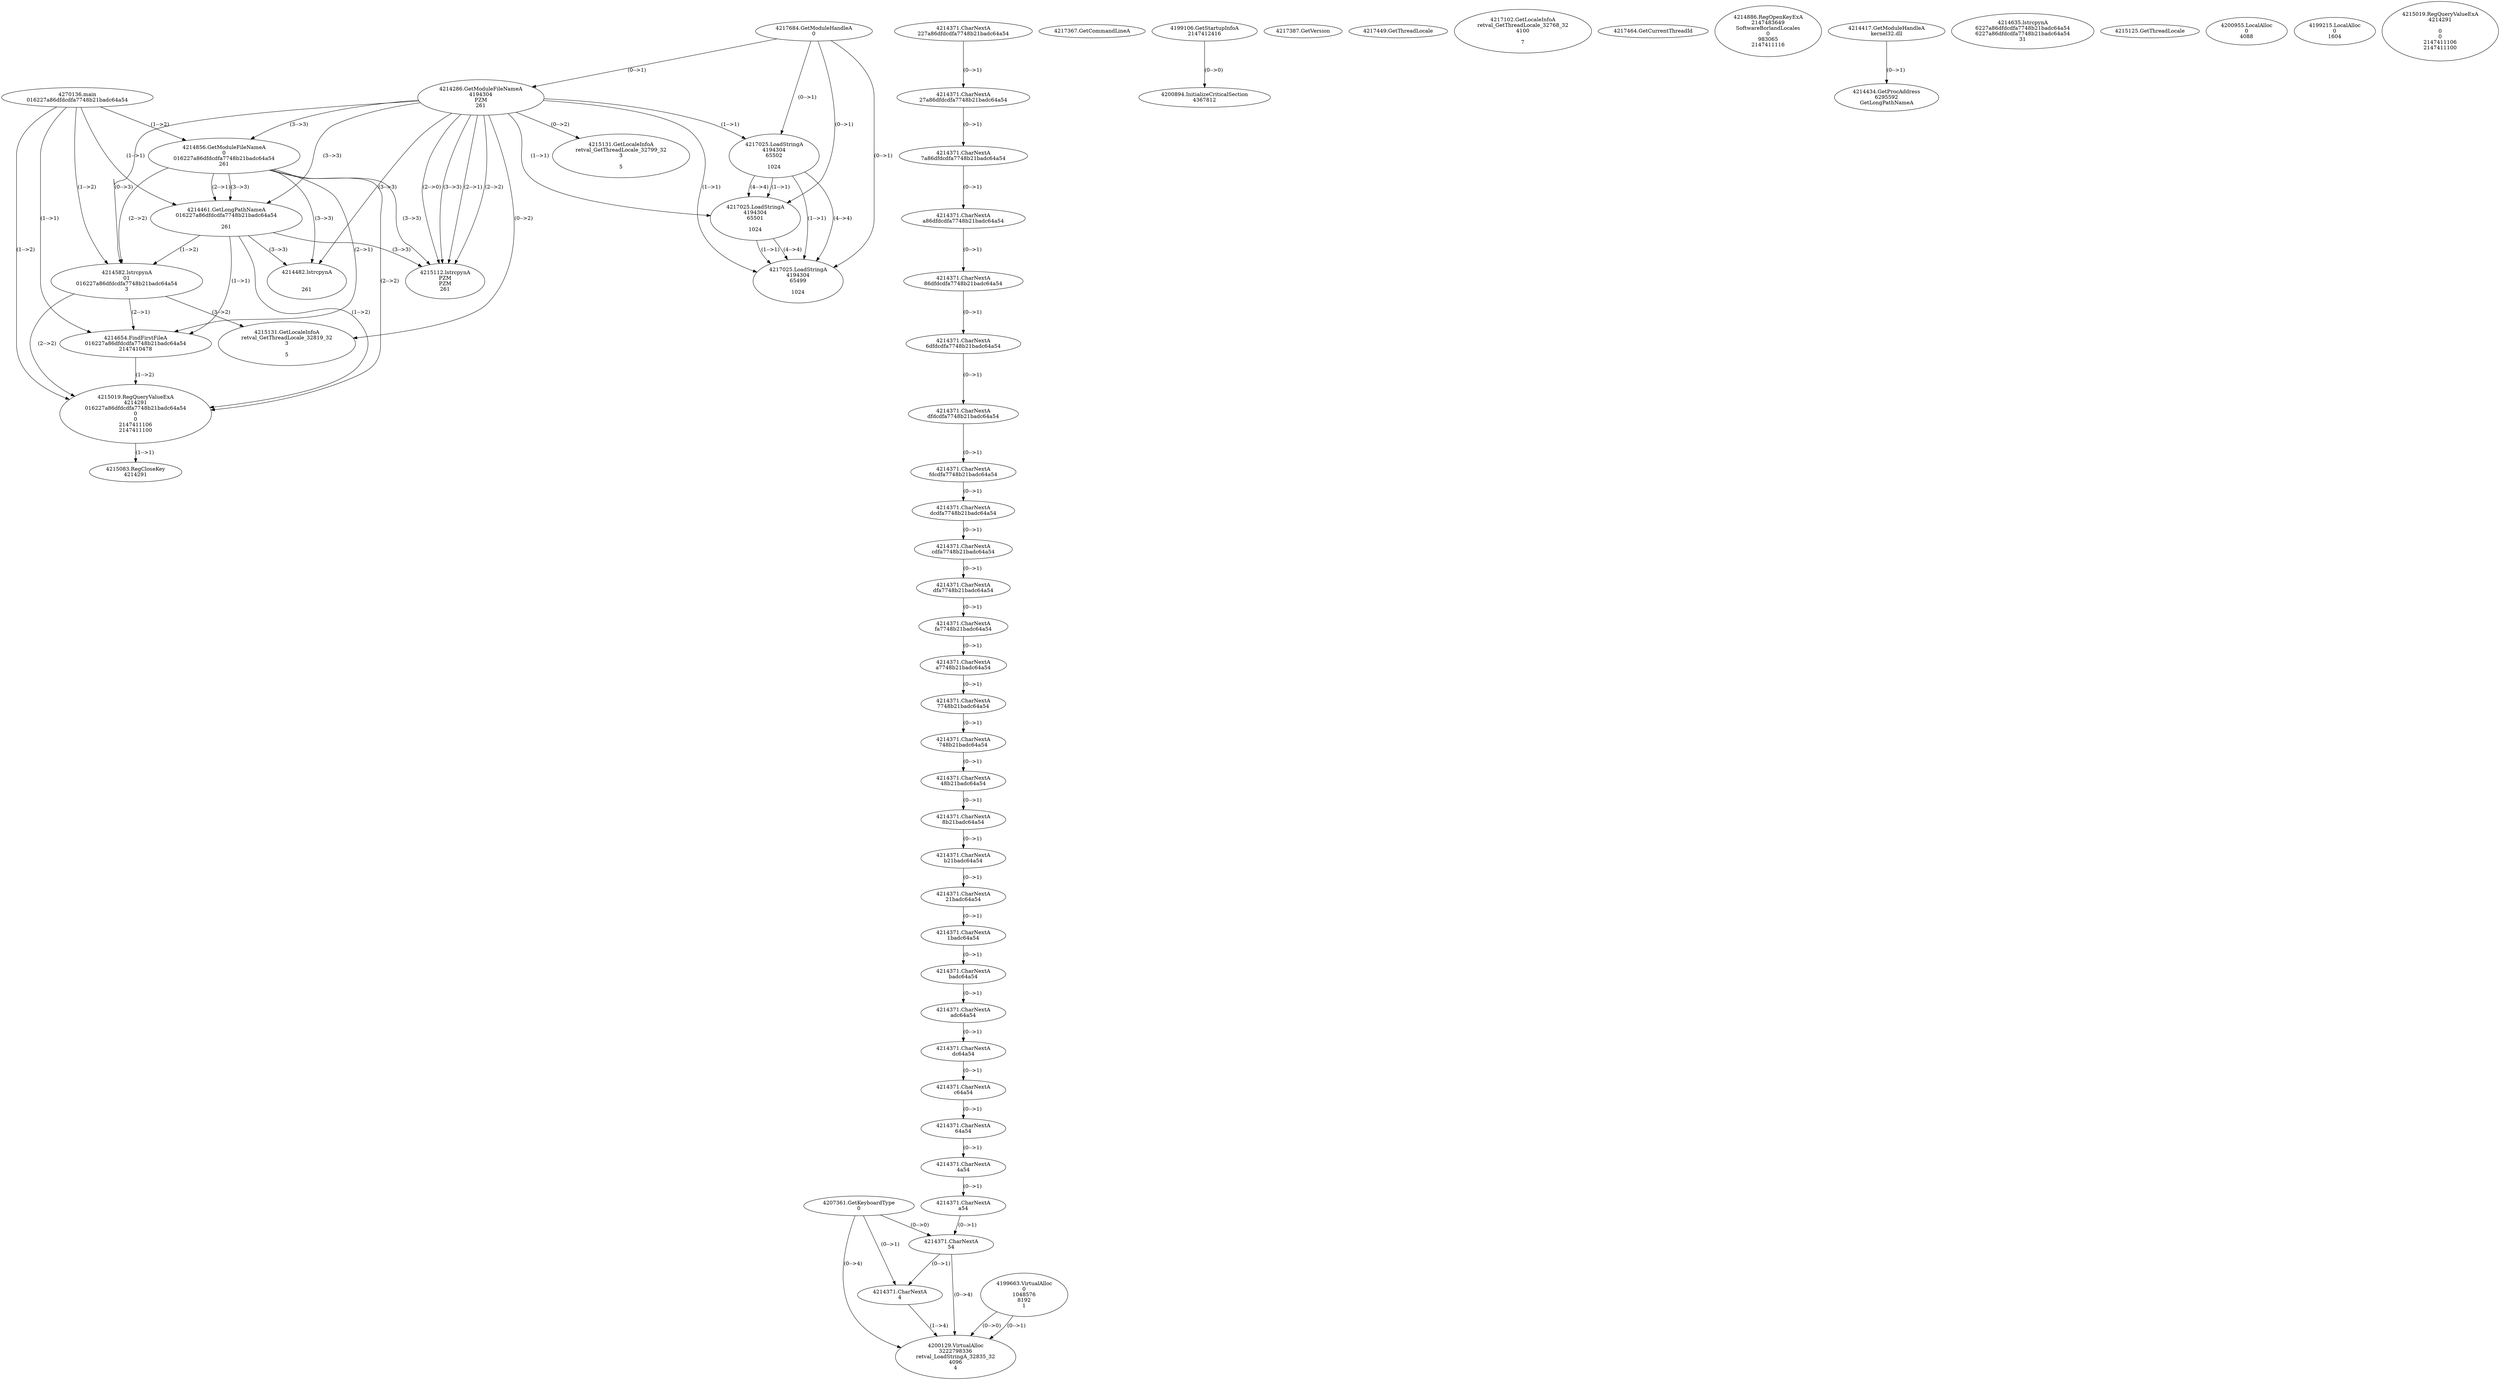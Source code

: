 // Global SCDG with merge call
digraph {
	0 [label="4270136.main
016227a86dfdcdfa7748b21badc64a54"]
	1 [label="4217684.GetModuleHandleA
0"]
	2 [label="4207361.GetKeyboardType
0"]
	3 [label="4217367.GetCommandLineA
"]
	4 [label="4199106.GetStartupInfoA
2147412416"]
	5 [label="4217387.GetVersion
"]
	6 [label="4217449.GetThreadLocale
"]
	7 [label="4217102.GetLocaleInfoA
retval_GetThreadLocale_32768_32
4100

7"]
	8 [label="4217464.GetCurrentThreadId
"]
	9 [label="4214286.GetModuleFileNameA
4194304
PZM
261"]
	1 -> 9 [label="(0-->1)"]
	10 [label="4214856.GetModuleFileNameA
0
016227a86dfdcdfa7748b21badc64a54
261"]
	0 -> 10 [label="(1-->2)"]
	9 -> 10 [label="(3-->3)"]
	11 [label="4214886.RegOpenKeyExA
2147483649
Software\Borland\Locales
0
983065
2147411116"]
	12 [label="4214417.GetModuleHandleA
kernel32.dll"]
	13 [label="4214434.GetProcAddress
6295592
GetLongPathNameA"]
	12 -> 13 [label="(0-->1)"]
	14 [label="4214461.GetLongPathNameA
016227a86dfdcdfa7748b21badc64a54

261"]
	0 -> 14 [label="(1-->1)"]
	10 -> 14 [label="(2-->1)"]
	9 -> 14 [label="(3-->3)"]
	10 -> 14 [label="(3-->3)"]
	15 [label="4214582.lstrcpynA
01
016227a86dfdcdfa7748b21badc64a54
3"]
	0 -> 15 [label="(1-->2)"]
	10 -> 15 [label="(2-->2)"]
	14 -> 15 [label="(1-->2)"]
	9 -> 15 [label="(0-->3)"]
	16 [label="4214371.CharNextA
227a86dfdcdfa7748b21badc64a54"]
	17 [label="4214371.CharNextA
27a86dfdcdfa7748b21badc64a54"]
	16 -> 17 [label="(0-->1)"]
	18 [label="4214371.CharNextA
7a86dfdcdfa7748b21badc64a54"]
	17 -> 18 [label="(0-->1)"]
	19 [label="4214371.CharNextA
a86dfdcdfa7748b21badc64a54"]
	18 -> 19 [label="(0-->1)"]
	20 [label="4214371.CharNextA
86dfdcdfa7748b21badc64a54"]
	19 -> 20 [label="(0-->1)"]
	21 [label="4214371.CharNextA
6dfdcdfa7748b21badc64a54"]
	20 -> 21 [label="(0-->1)"]
	22 [label="4214371.CharNextA
dfdcdfa7748b21badc64a54"]
	21 -> 22 [label="(0-->1)"]
	23 [label="4214371.CharNextA
fdcdfa7748b21badc64a54"]
	22 -> 23 [label="(0-->1)"]
	24 [label="4214371.CharNextA
dcdfa7748b21badc64a54"]
	23 -> 24 [label="(0-->1)"]
	25 [label="4214371.CharNextA
cdfa7748b21badc64a54"]
	24 -> 25 [label="(0-->1)"]
	26 [label="4214371.CharNextA
dfa7748b21badc64a54"]
	25 -> 26 [label="(0-->1)"]
	27 [label="4214371.CharNextA
fa7748b21badc64a54"]
	26 -> 27 [label="(0-->1)"]
	28 [label="4214371.CharNextA
a7748b21badc64a54"]
	27 -> 28 [label="(0-->1)"]
	29 [label="4214371.CharNextA
7748b21badc64a54"]
	28 -> 29 [label="(0-->1)"]
	30 [label="4214371.CharNextA
748b21badc64a54"]
	29 -> 30 [label="(0-->1)"]
	31 [label="4214371.CharNextA
48b21badc64a54"]
	30 -> 31 [label="(0-->1)"]
	32 [label="4214371.CharNextA
8b21badc64a54"]
	31 -> 32 [label="(0-->1)"]
	33 [label="4214371.CharNextA
b21badc64a54"]
	32 -> 33 [label="(0-->1)"]
	34 [label="4214371.CharNextA
21badc64a54"]
	33 -> 34 [label="(0-->1)"]
	35 [label="4214371.CharNextA
1badc64a54"]
	34 -> 35 [label="(0-->1)"]
	36 [label="4214371.CharNextA
badc64a54"]
	35 -> 36 [label="(0-->1)"]
	37 [label="4214371.CharNextA
adc64a54"]
	36 -> 37 [label="(0-->1)"]
	38 [label="4214371.CharNextA
dc64a54"]
	37 -> 38 [label="(0-->1)"]
	39 [label="4214371.CharNextA
c64a54"]
	38 -> 39 [label="(0-->1)"]
	40 [label="4214371.CharNextA
64a54"]
	39 -> 40 [label="(0-->1)"]
	41 [label="4214371.CharNextA
4a54"]
	40 -> 41 [label="(0-->1)"]
	42 [label="4214371.CharNextA
a54"]
	41 -> 42 [label="(0-->1)"]
	43 [label="4214371.CharNextA
54"]
	42 -> 43 [label="(0-->1)"]
	2 -> 43 [label="(0-->0)"]
	44 [label="4214371.CharNextA
4"]
	2 -> 44 [label="(0-->1)"]
	43 -> 44 [label="(0-->1)"]
	45 [label="4214635.lstrcpynA
6227a86dfdcdfa7748b21badc64a54
6227a86dfdcdfa7748b21badc64a54
31"]
	46 [label="4214654.FindFirstFileA
016227a86dfdcdfa7748b21badc64a54
2147410478"]
	0 -> 46 [label="(1-->1)"]
	10 -> 46 [label="(2-->1)"]
	14 -> 46 [label="(1-->1)"]
	15 -> 46 [label="(2-->1)"]
	47 [label="4215019.RegQueryValueExA
4214291
016227a86dfdcdfa7748b21badc64a54
0
0
2147411106
2147411100"]
	0 -> 47 [label="(1-->2)"]
	10 -> 47 [label="(2-->2)"]
	14 -> 47 [label="(1-->2)"]
	15 -> 47 [label="(2-->2)"]
	46 -> 47 [label="(1-->2)"]
	48 [label="4215083.RegCloseKey
4214291"]
	47 -> 48 [label="(1-->1)"]
	49 [label="4215112.lstrcpynA
PZM
PZM
261"]
	9 -> 49 [label="(2-->1)"]
	9 -> 49 [label="(2-->2)"]
	9 -> 49 [label="(3-->3)"]
	10 -> 49 [label="(3-->3)"]
	14 -> 49 [label="(3-->3)"]
	9 -> 49 [label="(2-->0)"]
	50 [label="4215125.GetThreadLocale
"]
	51 [label="4215131.GetLocaleInfoA
retval_GetThreadLocale_32819_32
3

5"]
	9 -> 51 [label="(0-->2)"]
	15 -> 51 [label="(3-->2)"]
	52 [label="4217025.LoadStringA
4194304
65502

1024"]
	1 -> 52 [label="(0-->1)"]
	9 -> 52 [label="(1-->1)"]
	53 [label="4217025.LoadStringA
4194304
65501

1024"]
	1 -> 53 [label="(0-->1)"]
	9 -> 53 [label="(1-->1)"]
	52 -> 53 [label="(1-->1)"]
	52 -> 53 [label="(4-->4)"]
	54 [label="4217025.LoadStringA
4194304
65499

1024"]
	1 -> 54 [label="(0-->1)"]
	9 -> 54 [label="(1-->1)"]
	52 -> 54 [label="(1-->1)"]
	53 -> 54 [label="(1-->1)"]
	52 -> 54 [label="(4-->4)"]
	53 -> 54 [label="(4-->4)"]
	55 [label="4200894.InitializeCriticalSection
4367812"]
	4 -> 55 [label="(0-->0)"]
	56 [label="4200955.LocalAlloc
0
4088"]
	57 [label="4199663.VirtualAlloc
0
1048576
8192
1"]
	58 [label="4199215.LocalAlloc
0
1604"]
	59 [label="4200129.VirtualAlloc
3222798336
retval_LoadStringA_32835_32
4096
4"]
	57 -> 59 [label="(0-->1)"]
	2 -> 59 [label="(0-->4)"]
	43 -> 59 [label="(0-->4)"]
	44 -> 59 [label="(1-->4)"]
	57 -> 59 [label="(0-->0)"]
	60 [label="4214482.lstrcpynA


261"]
	9 -> 60 [label="(3-->3)"]
	10 -> 60 [label="(3-->3)"]
	14 -> 60 [label="(3-->3)"]
	61 [label="4215019.RegQueryValueExA
4214291

0
0
2147411106
2147411100"]
	62 [label="4215131.GetLocaleInfoA
retval_GetThreadLocale_32799_32
3

5"]
	9 -> 62 [label="(0-->2)"]
}
